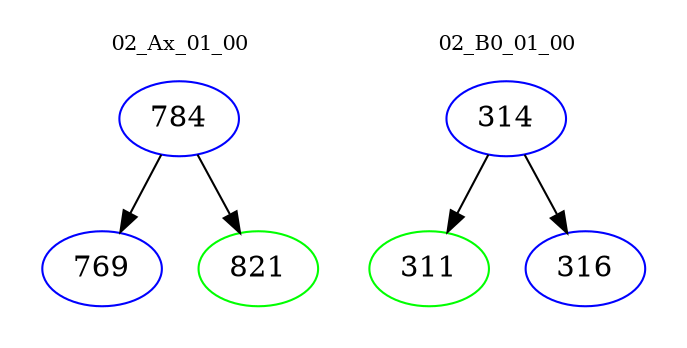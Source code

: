 digraph{
subgraph cluster_0 {
color = white
label = "02_Ax_01_00";
fontsize=10;
T0_784 [label="784", color="blue"]
T0_784 -> T0_769 [color="black"]
T0_769 [label="769", color="blue"]
T0_784 -> T0_821 [color="black"]
T0_821 [label="821", color="green"]
}
subgraph cluster_1 {
color = white
label = "02_B0_01_00";
fontsize=10;
T1_314 [label="314", color="blue"]
T1_314 -> T1_311 [color="black"]
T1_311 [label="311", color="green"]
T1_314 -> T1_316 [color="black"]
T1_316 [label="316", color="blue"]
}
}
